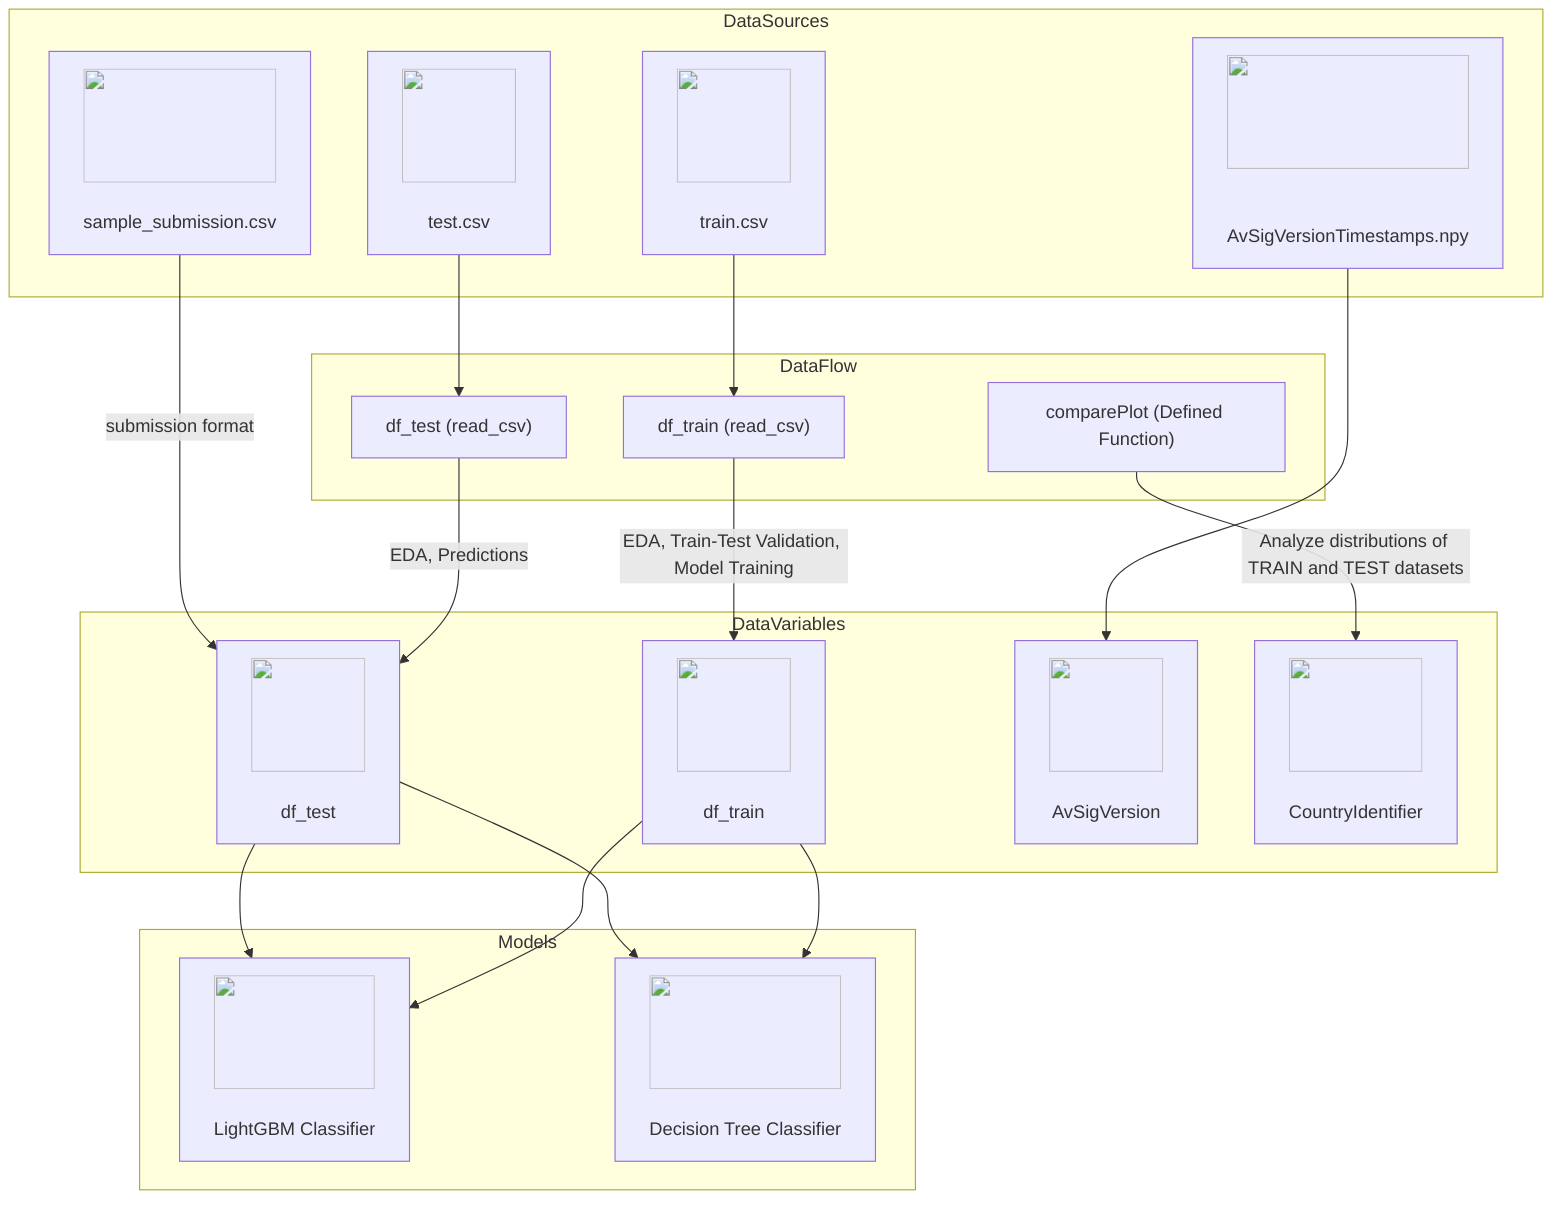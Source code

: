 flowchart TD
    subgraph DataSources
        A1["<img src='icons/file.svg' width=100 height=100/> <br/> train.csv"]
        A2["<img src='icons/file.svg' width=100 height=100/> <br/> test.csv"]
        A3["<img src='icons/file.svg' width=100 height=100/> <br/> AvSigVersionTimestamps.npy"]
        A4["<img src='icons/file.svg' width=100 height=100/> <br/> sample_submission.csv"]
    end
    
    subgraph DataVariables
        B1["<img src='icons/table.svg' width=100 height=100/> <br/> df_train"]
        B2["<img src='icons/table.svg' width=100 height=100/> <br/> df_test"]
        B3["<img src='icons/column_split.svg' width=100 height=100/> <br/> AvSigVersion"]
        B4["<img src='icons/row_split.svg' width=100 height=100/> <br/> CountryIdentifier"]
    end

    subgraph DataFlow
        C1["df_train (read_csv)"] -->|"EDA, Train-Test Validation, Model Training"| B1
        C2["df_test (read_csv)"] -->|"EDA, Predictions"| B2
        C3["comparePlot (Defined Function)"] -->|"Analyze distributions of TRAIN and TEST datasets"| B4
    end
    
    subgraph Models
        D1["<img src='icons/brain.svg' width=100 height=100/> <br/> LightGBM Classifier"]
        D2["<img src='icons/brain.svg' width=100 height=100/> <br/> Decision Tree Classifier"]
    end
    
    A1 --> C1
    A2 --> C2
    A3 --> B3
    A4 -->|"submission format"| B2
    B1 --> D1
    B2 --> D1
    B1 --> D2
    B2 --> D2